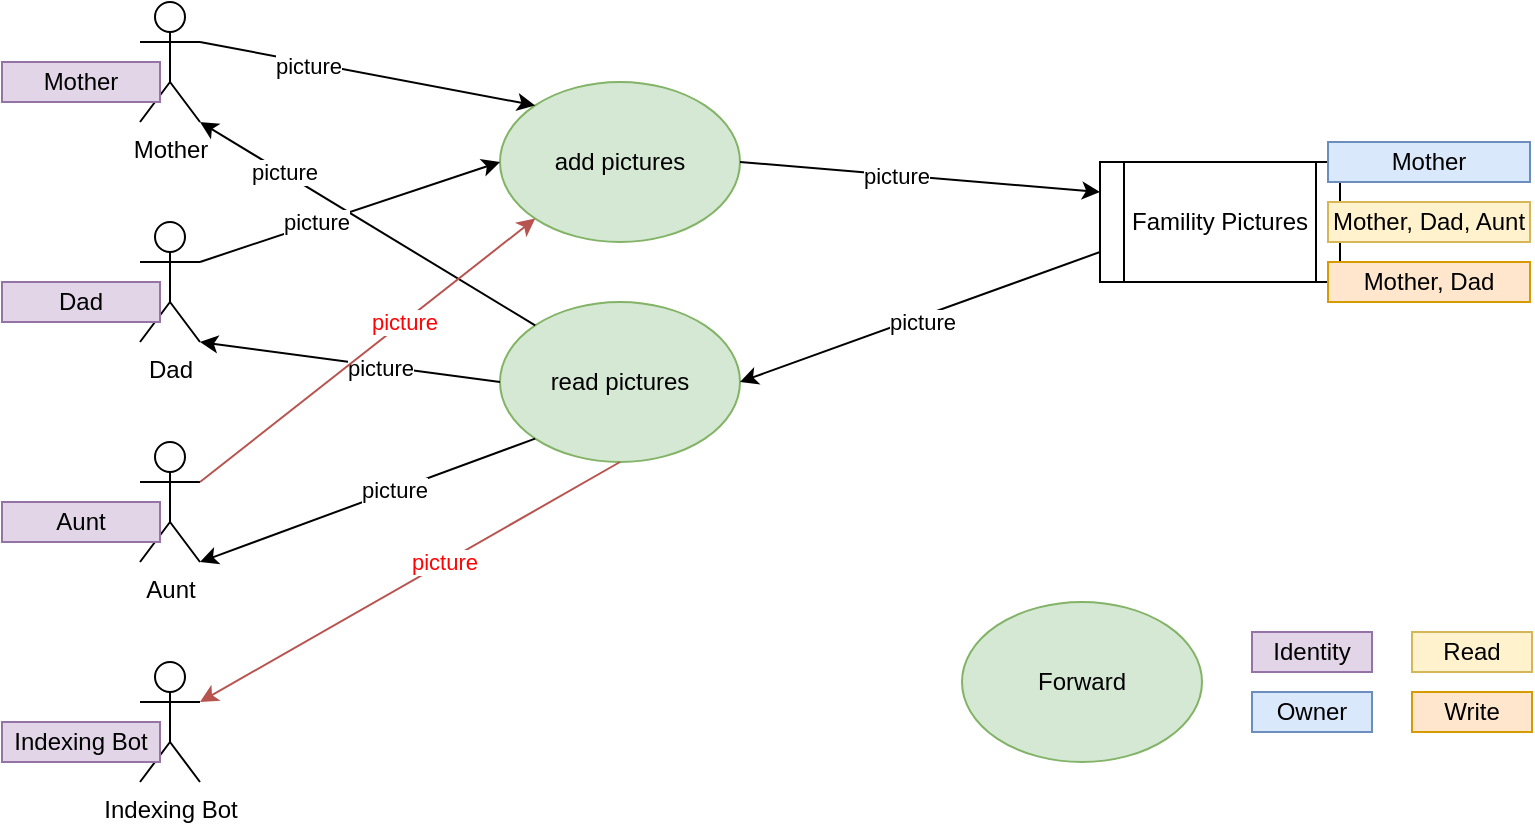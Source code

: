<mxfile version="13.6.4" type="device" pages="2"><diagram id="pj4_Fqkc__XlDkrP-fKf" name="DAC"><mxGraphModel dx="1422" dy="791" grid="1" gridSize="10" guides="1" tooltips="1" connect="1" arrows="1" fold="1" page="1" pageScale="1" pageWidth="827" pageHeight="1169" math="0" shadow="0"><root><mxCell id="0"/><mxCell id="1" parent="0"/><mxCell id="3MBDtAo3IkFIknKEtzEo-1" value="Dad" style="shape=umlActor;verticalLabelPosition=bottom;verticalAlign=top;html=1;outlineConnect=0;" parent="1" vertex="1"><mxGeometry x="89" y="130" width="30" height="60" as="geometry"/></mxCell><mxCell id="3MBDtAo3IkFIknKEtzEo-2" value="Famility Pictures" style="shape=process;whiteSpace=wrap;html=1;backgroundOutline=1;" parent="1" vertex="1"><mxGeometry x="569" y="100" width="120" height="60" as="geometry"/></mxCell><mxCell id="3MBDtAo3IkFIknKEtzEo-3" value="Mother" style="shape=umlActor;verticalLabelPosition=bottom;verticalAlign=top;html=1;outlineConnect=0;" parent="1" vertex="1"><mxGeometry x="89" y="20" width="30" height="60" as="geometry"/></mxCell><mxCell id="3MBDtAo3IkFIknKEtzEo-4" value="add pictures" style="ellipse;whiteSpace=wrap;html=1;fillColor=#d5e8d4;strokeColor=#82b366;" parent="1" vertex="1"><mxGeometry x="269" y="60" width="120" height="80" as="geometry"/></mxCell><mxCell id="3MBDtAo3IkFIknKEtzEo-5" value="read pictures" style="ellipse;whiteSpace=wrap;html=1;fillColor=#d5e8d4;strokeColor=#82b366;" parent="1" vertex="1"><mxGeometry x="269" y="170" width="120" height="80" as="geometry"/></mxCell><mxCell id="3MBDtAo3IkFIknKEtzEo-9" value="Mother" style="rounded=0;whiteSpace=wrap;html=1;align=center;fillColor=#e1d5e7;strokeColor=#9673a6;" parent="1" vertex="1"><mxGeometry x="20" y="50" width="79" height="20" as="geometry"/></mxCell><mxCell id="3MBDtAo3IkFIknKEtzEo-10" value="Dad" style="rounded=0;whiteSpace=wrap;html=1;align=center;fillColor=#e1d5e7;strokeColor=#9673a6;" parent="1" vertex="1"><mxGeometry x="20" y="160" width="79" height="20" as="geometry"/></mxCell><mxCell id="3MBDtAo3IkFIknKEtzEo-11" value="Aunt" style="shape=umlActor;verticalLabelPosition=bottom;verticalAlign=top;html=1;outlineConnect=0;" parent="1" vertex="1"><mxGeometry x="89" y="240" width="30" height="60" as="geometry"/></mxCell><mxCell id="3MBDtAo3IkFIknKEtzEo-12" value="Aunt" style="rounded=0;whiteSpace=wrap;html=1;align=center;fillColor=#e1d5e7;strokeColor=#9673a6;" parent="1" vertex="1"><mxGeometry x="20" y="270" width="79" height="20" as="geometry"/></mxCell><mxCell id="3MBDtAo3IkFIknKEtzEo-13" value="" style="endArrow=classic;html=1;entryX=1;entryY=1;entryDx=0;entryDy=0;entryPerimeter=0;exitX=0;exitY=0;exitDx=0;exitDy=0;" parent="1" source="3MBDtAo3IkFIknKEtzEo-5" target="3MBDtAo3IkFIknKEtzEo-3" edge="1"><mxGeometry width="50" height="50" relative="1" as="geometry"><mxPoint x="209" y="-10" as="sourcePoint"/><mxPoint x="469" y="290" as="targetPoint"/></mxGeometry></mxCell><mxCell id="3MBDtAo3IkFIknKEtzEo-26" value="picture" style="edgeLabel;html=1;align=center;verticalAlign=middle;resizable=0;points=[];" parent="3MBDtAo3IkFIknKEtzEo-13" vertex="1" connectable="0"><mxGeometry x="0.503" y="-1" relative="1" as="geometry"><mxPoint as="offset"/></mxGeometry></mxCell><mxCell id="3MBDtAo3IkFIknKEtzEo-14" value="" style="endArrow=classic;html=1;exitX=0;exitY=0.5;exitDx=0;exitDy=0;entryX=1;entryY=1;entryDx=0;entryDy=0;entryPerimeter=0;" parent="1" source="3MBDtAo3IkFIknKEtzEo-5" target="3MBDtAo3IkFIknKEtzEo-1" edge="1"><mxGeometry width="50" height="50" relative="1" as="geometry"><mxPoint x="119" y="40" as="sourcePoint"/><mxPoint x="189" y="90" as="targetPoint"/></mxGeometry></mxCell><mxCell id="3MBDtAo3IkFIknKEtzEo-24" value="picture" style="edgeLabel;html=1;align=center;verticalAlign=middle;resizable=0;points=[];" parent="3MBDtAo3IkFIknKEtzEo-14" vertex="1" connectable="0"><mxGeometry x="-0.199" y="1" relative="1" as="geometry"><mxPoint as="offset"/></mxGeometry></mxCell><mxCell id="3MBDtAo3IkFIknKEtzEo-15" value="" style="endArrow=classic;html=1;exitX=0;exitY=0.75;exitDx=0;exitDy=0;entryX=1;entryY=0.5;entryDx=0;entryDy=0;" parent="1" source="3MBDtAo3IkFIknKEtzEo-2" target="3MBDtAo3IkFIknKEtzEo-5" edge="1"><mxGeometry width="50" height="50" relative="1" as="geometry"><mxPoint x="296.574" y="108.284" as="sourcePoint"/><mxPoint x="119" y="150" as="targetPoint"/></mxGeometry></mxCell><mxCell id="3MBDtAo3IkFIknKEtzEo-23" value="picture" style="edgeLabel;html=1;align=center;verticalAlign=middle;resizable=0;points=[];" parent="3MBDtAo3IkFIknKEtzEo-15" vertex="1" connectable="0"><mxGeometry x="0.118" y="4" relative="1" as="geometry"><mxPoint x="10.28" y="-5.1" as="offset"/></mxGeometry></mxCell><mxCell id="3MBDtAo3IkFIknKEtzEo-16" value="" style="endArrow=classic;html=1;exitX=1;exitY=0.5;exitDx=0;exitDy=0;entryX=0;entryY=0.25;entryDx=0;entryDy=0;" parent="1" source="3MBDtAo3IkFIknKEtzEo-4" target="3MBDtAo3IkFIknKEtzEo-2" edge="1"><mxGeometry width="50" height="50" relative="1" as="geometry"><mxPoint x="579" y="100" as="sourcePoint"/><mxPoint x="399" y="80" as="targetPoint"/></mxGeometry></mxCell><mxCell id="3MBDtAo3IkFIknKEtzEo-22" value="picture" style="edgeLabel;html=1;align=center;verticalAlign=middle;resizable=0;points=[];" parent="3MBDtAo3IkFIknKEtzEo-16" vertex="1" connectable="0"><mxGeometry x="-0.137" relative="1" as="geometry"><mxPoint as="offset"/></mxGeometry></mxCell><mxCell id="3MBDtAo3IkFIknKEtzEo-17" value="" style="endArrow=classic;html=1;entryX=1;entryY=1;entryDx=0;entryDy=0;exitX=0;exitY=1;exitDx=0;exitDy=0;entryPerimeter=0;" parent="1" source="3MBDtAo3IkFIknKEtzEo-5" target="3MBDtAo3IkFIknKEtzEo-11" edge="1"><mxGeometry width="50" height="50" relative="1" as="geometry"><mxPoint x="419" y="290" as="sourcePoint"/><mxPoint x="579" y="115" as="targetPoint"/></mxGeometry></mxCell><mxCell id="3MBDtAo3IkFIknKEtzEo-25" value="picture" style="edgeLabel;html=1;align=center;verticalAlign=middle;resizable=0;points=[];" parent="3MBDtAo3IkFIknKEtzEo-17" vertex="1" connectable="0"><mxGeometry x="-0.161" y="-1" relative="1" as="geometry"><mxPoint as="offset"/></mxGeometry></mxCell><mxCell id="3MBDtAo3IkFIknKEtzEo-18" value="" style="endArrow=classic;html=1;entryX=0;entryY=0;entryDx=0;entryDy=0;exitX=1;exitY=0.333;exitDx=0;exitDy=0;exitPerimeter=0;" parent="1" source="3MBDtAo3IkFIknKEtzEo-3" target="3MBDtAo3IkFIknKEtzEo-4" edge="1"><mxGeometry width="50" height="50" relative="1" as="geometry"><mxPoint x="239" y="-10" as="sourcePoint"/><mxPoint x="119" y="40" as="targetPoint"/></mxGeometry></mxCell><mxCell id="3MBDtAo3IkFIknKEtzEo-20" value="picture" style="edgeLabel;html=1;align=center;verticalAlign=middle;resizable=0;points=[];" parent="3MBDtAo3IkFIknKEtzEo-18" vertex="1" connectable="0"><mxGeometry x="-0.354" y="-2" relative="1" as="geometry"><mxPoint as="offset"/></mxGeometry></mxCell><mxCell id="3MBDtAo3IkFIknKEtzEo-19" value="" style="endArrow=classic;html=1;exitX=1;exitY=0.333;exitDx=0;exitDy=0;entryX=0;entryY=0.5;entryDx=0;entryDy=0;exitPerimeter=0;" parent="1" source="3MBDtAo3IkFIknKEtzEo-1" target="3MBDtAo3IkFIknKEtzEo-4" edge="1"><mxGeometry width="50" height="50" relative="1" as="geometry"><mxPoint x="279" y="150" as="sourcePoint"/><mxPoint x="119" y="190" as="targetPoint"/></mxGeometry></mxCell><mxCell id="3MBDtAo3IkFIknKEtzEo-21" value="picture" style="edgeLabel;html=1;align=center;verticalAlign=middle;resizable=0;points=[];" parent="3MBDtAo3IkFIknKEtzEo-19" vertex="1" connectable="0"><mxGeometry x="-0.222" y="1" relative="1" as="geometry"><mxPoint as="offset"/></mxGeometry></mxCell><mxCell id="3MBDtAo3IkFIknKEtzEo-28" value="Indexing Bot" style="shape=umlActor;verticalLabelPosition=bottom;verticalAlign=top;html=1;outlineConnect=0;" parent="1" vertex="1"><mxGeometry x="89" y="350" width="30" height="60" as="geometry"/></mxCell><mxCell id="3MBDtAo3IkFIknKEtzEo-29" value="Indexing Bot" style="rounded=0;whiteSpace=wrap;html=1;align=center;fillColor=#e1d5e7;strokeColor=#9673a6;" parent="1" vertex="1"><mxGeometry x="20" y="380" width="79" height="20" as="geometry"/></mxCell><mxCell id="3MBDtAo3IkFIknKEtzEo-30" value="" style="endArrow=classic;html=1;entryX=1;entryY=0.333;entryDx=0;entryDy=0;fillColor=#f8cecc;strokeColor=#b85450;entryPerimeter=0;exitX=0.5;exitY=1;exitDx=0;exitDy=0;" parent="1" source="3MBDtAo3IkFIknKEtzEo-5" target="3MBDtAo3IkFIknKEtzEo-28" edge="1"><mxGeometry width="50" height="50" relative="1" as="geometry"><mxPoint x="320" y="380" as="sourcePoint"/><mxPoint x="119" y="260" as="targetPoint"/></mxGeometry></mxCell><mxCell id="3MBDtAo3IkFIknKEtzEo-31" value="picture" style="edgeLabel;html=1;align=center;verticalAlign=middle;resizable=0;points=[];fontColor=#FF0303;" parent="3MBDtAo3IkFIknKEtzEo-30" vertex="1" connectable="0"><mxGeometry x="-0.161" y="-1" relative="1" as="geometry"><mxPoint as="offset"/></mxGeometry></mxCell><mxCell id="3MBDtAo3IkFIknKEtzEo-32" value="" style="endArrow=classic;html=1;entryX=0;entryY=1;entryDx=0;entryDy=0;fillColor=#f8cecc;strokeColor=#b85450;exitX=1;exitY=0.333;exitDx=0;exitDy=0;exitPerimeter=0;" parent="1" source="3MBDtAo3IkFIknKEtzEo-11" target="3MBDtAo3IkFIknKEtzEo-4" edge="1"><mxGeometry width="50" height="50" relative="1" as="geometry"><mxPoint x="329" y="220" as="sourcePoint"/><mxPoint x="119" y="370" as="targetPoint"/></mxGeometry></mxCell><mxCell id="3MBDtAo3IkFIknKEtzEo-33" value="picture" style="edgeLabel;html=1;align=center;verticalAlign=middle;resizable=0;points=[];fontColor=#FF0303;" parent="3MBDtAo3IkFIknKEtzEo-32" vertex="1" connectable="0"><mxGeometry x="-0.161" y="-1" relative="1" as="geometry"><mxPoint x="30.41" y="-25.79" as="offset"/></mxGeometry></mxCell><mxCell id="1_TC5eB18Y96q8ZEv2Qz-1" value="Forward" style="ellipse;whiteSpace=wrap;html=1;fillColor=#d5e8d4;strokeColor=#82b366;" vertex="1" parent="1"><mxGeometry x="500" y="320" width="120" height="80" as="geometry"/></mxCell><mxCell id="1_TC5eB18Y96q8ZEv2Qz-2" value="Identity" style="rounded=0;whiteSpace=wrap;html=1;align=center;fillColor=#e1d5e7;strokeColor=#9673a6;" vertex="1" parent="1"><mxGeometry x="645" y="335" width="60" height="20" as="geometry"/></mxCell><mxCell id="1_TC5eB18Y96q8ZEv2Qz-3" value="Owner" style="rounded=0;whiteSpace=wrap;html=1;align=center;fillColor=#dae8fc;strokeColor=#6c8ebf;" vertex="1" parent="1"><mxGeometry x="645" y="365" width="60" height="20" as="geometry"/></mxCell><mxCell id="1_TC5eB18Y96q8ZEv2Qz-4" value="Read" style="rounded=0;whiteSpace=wrap;html=1;align=center;fillColor=#fff2cc;strokeColor=#d6b656;" vertex="1" parent="1"><mxGeometry x="725" y="335" width="60" height="20" as="geometry"/></mxCell><mxCell id="1_TC5eB18Y96q8ZEv2Qz-5" value="Write" style="rounded=0;whiteSpace=wrap;html=1;align=center;fillColor=#ffe6cc;strokeColor=#d79b00;" vertex="1" parent="1"><mxGeometry x="725" y="365" width="60" height="20" as="geometry"/></mxCell><mxCell id="1_TC5eB18Y96q8ZEv2Qz-7" value="Mother" style="rounded=0;whiteSpace=wrap;html=1;align=center;fillColor=#dae8fc;strokeColor=#6c8ebf;" vertex="1" parent="1"><mxGeometry x="683" y="90" width="101" height="20" as="geometry"/></mxCell><mxCell id="1_TC5eB18Y96q8ZEv2Qz-8" value="Mother, Dad, Aunt" style="rounded=0;whiteSpace=wrap;html=1;align=center;fillColor=#fff2cc;strokeColor=#d6b656;" vertex="1" parent="1"><mxGeometry x="683" y="120" width="101" height="20" as="geometry"/></mxCell><mxCell id="1_TC5eB18Y96q8ZEv2Qz-9" value="Mother, Dad" style="rounded=0;whiteSpace=wrap;html=1;align=center;fillColor=#ffe6cc;strokeColor=#d79b00;" vertex="1" parent="1"><mxGeometry x="683" y="150" width="101" height="20" as="geometry"/></mxCell></root></mxGraphModel></diagram><diagram name="DAC only read violation" id="tXEsRhcH7TVwinDhDCXN"><mxGraphModel dx="1422" dy="791" grid="1" gridSize="10" guides="1" tooltips="1" connect="1" arrows="1" fold="1" page="1" pageScale="1" pageWidth="827" pageHeight="1169" math="0" shadow="0"><root><mxCell id="jIyytIHVEybXS7gx1iJM-0"/><mxCell id="jIyytIHVEybXS7gx1iJM-1" parent="jIyytIHVEybXS7gx1iJM-0"/><mxCell id="jIyytIHVEybXS7gx1iJM-2" value="Dad" style="shape=umlActor;verticalLabelPosition=bottom;verticalAlign=top;html=1;outlineConnect=0;" vertex="1" parent="jIyytIHVEybXS7gx1iJM-1"><mxGeometry x="89" y="130" width="30" height="60" as="geometry"/></mxCell><mxCell id="jIyytIHVEybXS7gx1iJM-3" value="Famility Pictures" style="shape=process;whiteSpace=wrap;html=1;backgroundOutline=1;" vertex="1" parent="jIyytIHVEybXS7gx1iJM-1"><mxGeometry x="569" y="100" width="120" height="60" as="geometry"/></mxCell><mxCell id="jIyytIHVEybXS7gx1iJM-4" value="Mother" style="shape=umlActor;verticalLabelPosition=bottom;verticalAlign=top;html=1;outlineConnect=0;" vertex="1" parent="jIyytIHVEybXS7gx1iJM-1"><mxGeometry x="89" y="20" width="30" height="60" as="geometry"/></mxCell><mxCell id="jIyytIHVEybXS7gx1iJM-5" value="add pictures" style="ellipse;whiteSpace=wrap;html=1;fillColor=#d5e8d4;strokeColor=#82b366;" vertex="1" parent="jIyytIHVEybXS7gx1iJM-1"><mxGeometry x="269" y="60" width="120" height="80" as="geometry"/></mxCell><mxCell id="jIyytIHVEybXS7gx1iJM-6" value="read pictures" style="ellipse;whiteSpace=wrap;html=1;fillColor=#d5e8d4;strokeColor=#82b366;" vertex="1" parent="jIyytIHVEybXS7gx1iJM-1"><mxGeometry x="269" y="170" width="120" height="80" as="geometry"/></mxCell><mxCell id="jIyytIHVEybXS7gx1iJM-7" value="Mother" style="rounded=0;whiteSpace=wrap;html=1;align=center;fillColor=#e1d5e7;strokeColor=#9673a6;" vertex="1" parent="jIyytIHVEybXS7gx1iJM-1"><mxGeometry x="20" y="50" width="79" height="20" as="geometry"/></mxCell><mxCell id="jIyytIHVEybXS7gx1iJM-8" value="Dad" style="rounded=0;whiteSpace=wrap;html=1;align=center;fillColor=#e1d5e7;strokeColor=#9673a6;" vertex="1" parent="jIyytIHVEybXS7gx1iJM-1"><mxGeometry x="20" y="160" width="79" height="20" as="geometry"/></mxCell><mxCell id="jIyytIHVEybXS7gx1iJM-9" value="Aunt" style="shape=umlActor;verticalLabelPosition=bottom;verticalAlign=top;html=1;outlineConnect=0;" vertex="1" parent="jIyytIHVEybXS7gx1iJM-1"><mxGeometry x="89" y="240" width="30" height="60" as="geometry"/></mxCell><mxCell id="jIyytIHVEybXS7gx1iJM-10" value="Aunt" style="rounded=0;whiteSpace=wrap;html=1;align=center;fillColor=#e1d5e7;strokeColor=#9673a6;" vertex="1" parent="jIyytIHVEybXS7gx1iJM-1"><mxGeometry x="20" y="270" width="79" height="20" as="geometry"/></mxCell><mxCell id="jIyytIHVEybXS7gx1iJM-11" value="" style="endArrow=classic;html=1;entryX=1;entryY=1;entryDx=0;entryDy=0;entryPerimeter=0;exitX=0;exitY=0;exitDx=0;exitDy=0;" edge="1" parent="jIyytIHVEybXS7gx1iJM-1" source="jIyytIHVEybXS7gx1iJM-6" target="jIyytIHVEybXS7gx1iJM-4"><mxGeometry width="50" height="50" relative="1" as="geometry"><mxPoint x="209" y="-10" as="sourcePoint"/><mxPoint x="469" y="290" as="targetPoint"/></mxGeometry></mxCell><mxCell id="jIyytIHVEybXS7gx1iJM-12" value="picture" style="edgeLabel;html=1;align=center;verticalAlign=middle;resizable=0;points=[];" vertex="1" connectable="0" parent="jIyytIHVEybXS7gx1iJM-11"><mxGeometry x="0.503" y="-1" relative="1" as="geometry"><mxPoint as="offset"/></mxGeometry></mxCell><mxCell id="jIyytIHVEybXS7gx1iJM-13" value="" style="endArrow=classic;html=1;exitX=0;exitY=0.5;exitDx=0;exitDy=0;entryX=1;entryY=1;entryDx=0;entryDy=0;entryPerimeter=0;" edge="1" parent="jIyytIHVEybXS7gx1iJM-1" source="jIyytIHVEybXS7gx1iJM-6" target="jIyytIHVEybXS7gx1iJM-2"><mxGeometry width="50" height="50" relative="1" as="geometry"><mxPoint x="119" y="40" as="sourcePoint"/><mxPoint x="189" y="90" as="targetPoint"/></mxGeometry></mxCell><mxCell id="jIyytIHVEybXS7gx1iJM-14" value="picture" style="edgeLabel;html=1;align=center;verticalAlign=middle;resizable=0;points=[];" vertex="1" connectable="0" parent="jIyytIHVEybXS7gx1iJM-13"><mxGeometry x="-0.199" y="1" relative="1" as="geometry"><mxPoint as="offset"/></mxGeometry></mxCell><mxCell id="jIyytIHVEybXS7gx1iJM-15" value="" style="endArrow=classic;html=1;exitX=0;exitY=0.75;exitDx=0;exitDy=0;entryX=1;entryY=0.5;entryDx=0;entryDy=0;" edge="1" parent="jIyytIHVEybXS7gx1iJM-1" source="jIyytIHVEybXS7gx1iJM-3" target="jIyytIHVEybXS7gx1iJM-6"><mxGeometry width="50" height="50" relative="1" as="geometry"><mxPoint x="296.574" y="108.284" as="sourcePoint"/><mxPoint x="119" y="150" as="targetPoint"/></mxGeometry></mxCell><mxCell id="jIyytIHVEybXS7gx1iJM-16" value="picture" style="edgeLabel;html=1;align=center;verticalAlign=middle;resizable=0;points=[];" vertex="1" connectable="0" parent="jIyytIHVEybXS7gx1iJM-15"><mxGeometry x="0.118" y="4" relative="1" as="geometry"><mxPoint x="10.28" y="-5.1" as="offset"/></mxGeometry></mxCell><mxCell id="jIyytIHVEybXS7gx1iJM-17" value="" style="endArrow=classic;html=1;exitX=1;exitY=0.5;exitDx=0;exitDy=0;entryX=0;entryY=0.25;entryDx=0;entryDy=0;" edge="1" parent="jIyytIHVEybXS7gx1iJM-1" source="jIyytIHVEybXS7gx1iJM-5" target="jIyytIHVEybXS7gx1iJM-3"><mxGeometry width="50" height="50" relative="1" as="geometry"><mxPoint x="579" y="100" as="sourcePoint"/><mxPoint x="399" y="80" as="targetPoint"/></mxGeometry></mxCell><mxCell id="jIyytIHVEybXS7gx1iJM-18" value="picture" style="edgeLabel;html=1;align=center;verticalAlign=middle;resizable=0;points=[];" vertex="1" connectable="0" parent="jIyytIHVEybXS7gx1iJM-17"><mxGeometry x="-0.137" relative="1" as="geometry"><mxPoint as="offset"/></mxGeometry></mxCell><mxCell id="jIyytIHVEybXS7gx1iJM-19" value="" style="endArrow=classic;html=1;entryX=1;entryY=1;entryDx=0;entryDy=0;exitX=0;exitY=1;exitDx=0;exitDy=0;entryPerimeter=0;" edge="1" parent="jIyytIHVEybXS7gx1iJM-1" source="jIyytIHVEybXS7gx1iJM-6" target="jIyytIHVEybXS7gx1iJM-9"><mxGeometry width="50" height="50" relative="1" as="geometry"><mxPoint x="419" y="290" as="sourcePoint"/><mxPoint x="579" y="115" as="targetPoint"/></mxGeometry></mxCell><mxCell id="jIyytIHVEybXS7gx1iJM-20" value="picture" style="edgeLabel;html=1;align=center;verticalAlign=middle;resizable=0;points=[];" vertex="1" connectable="0" parent="jIyytIHVEybXS7gx1iJM-19"><mxGeometry x="-0.161" y="-1" relative="1" as="geometry"><mxPoint as="offset"/></mxGeometry></mxCell><mxCell id="jIyytIHVEybXS7gx1iJM-21" value="" style="endArrow=classic;html=1;entryX=0;entryY=0;entryDx=0;entryDy=0;exitX=1;exitY=0.333;exitDx=0;exitDy=0;exitPerimeter=0;" edge="1" parent="jIyytIHVEybXS7gx1iJM-1" source="jIyytIHVEybXS7gx1iJM-4" target="jIyytIHVEybXS7gx1iJM-5"><mxGeometry width="50" height="50" relative="1" as="geometry"><mxPoint x="239" y="-10" as="sourcePoint"/><mxPoint x="119" y="40" as="targetPoint"/></mxGeometry></mxCell><mxCell id="jIyytIHVEybXS7gx1iJM-22" value="picture" style="edgeLabel;html=1;align=center;verticalAlign=middle;resizable=0;points=[];" vertex="1" connectable="0" parent="jIyytIHVEybXS7gx1iJM-21"><mxGeometry x="-0.354" y="-2" relative="1" as="geometry"><mxPoint as="offset"/></mxGeometry></mxCell><mxCell id="jIyytIHVEybXS7gx1iJM-23" value="" style="endArrow=classic;html=1;exitX=1;exitY=0.333;exitDx=0;exitDy=0;entryX=0;entryY=0.5;entryDx=0;entryDy=0;exitPerimeter=0;" edge="1" parent="jIyytIHVEybXS7gx1iJM-1" source="jIyytIHVEybXS7gx1iJM-2" target="jIyytIHVEybXS7gx1iJM-5"><mxGeometry width="50" height="50" relative="1" as="geometry"><mxPoint x="279" y="150" as="sourcePoint"/><mxPoint x="119" y="190" as="targetPoint"/></mxGeometry></mxCell><mxCell id="jIyytIHVEybXS7gx1iJM-24" value="picture" style="edgeLabel;html=1;align=center;verticalAlign=middle;resizable=0;points=[];" vertex="1" connectable="0" parent="jIyytIHVEybXS7gx1iJM-23"><mxGeometry x="-0.222" y="1" relative="1" as="geometry"><mxPoint as="offset"/></mxGeometry></mxCell><mxCell id="jIyytIHVEybXS7gx1iJM-25" value="Indexing Bot" style="shape=umlActor;verticalLabelPosition=bottom;verticalAlign=top;html=1;outlineConnect=0;" vertex="1" parent="jIyytIHVEybXS7gx1iJM-1"><mxGeometry x="89" y="350" width="30" height="60" as="geometry"/></mxCell><mxCell id="jIyytIHVEybXS7gx1iJM-26" value="Indexing Bot" style="rounded=0;whiteSpace=wrap;html=1;align=center;fillColor=#e1d5e7;strokeColor=#9673a6;" vertex="1" parent="jIyytIHVEybXS7gx1iJM-1"><mxGeometry x="20" y="380" width="79" height="20" as="geometry"/></mxCell><mxCell id="jIyytIHVEybXS7gx1iJM-27" value="" style="endArrow=classic;html=1;entryX=1;entryY=0.333;entryDx=0;entryDy=0;fillColor=#f8cecc;strokeColor=#b85450;entryPerimeter=0;exitX=0.5;exitY=1;exitDx=0;exitDy=0;" edge="1" parent="jIyytIHVEybXS7gx1iJM-1" source="jIyytIHVEybXS7gx1iJM-6" target="jIyytIHVEybXS7gx1iJM-25"><mxGeometry width="50" height="50" relative="1" as="geometry"><mxPoint x="320" y="380" as="sourcePoint"/><mxPoint x="119" y="260" as="targetPoint"/></mxGeometry></mxCell><mxCell id="jIyytIHVEybXS7gx1iJM-28" value="picture" style="edgeLabel;html=1;align=center;verticalAlign=middle;resizable=0;points=[];fontColor=#FF0303;" vertex="1" connectable="0" parent="jIyytIHVEybXS7gx1iJM-27"><mxGeometry x="-0.161" y="-1" relative="1" as="geometry"><mxPoint as="offset"/></mxGeometry></mxCell><mxCell id="jIyytIHVEybXS7gx1iJM-31" value="Forward" style="ellipse;whiteSpace=wrap;html=1;fillColor=#d5e8d4;strokeColor=#82b366;" vertex="1" parent="jIyytIHVEybXS7gx1iJM-1"><mxGeometry x="500" y="320" width="120" height="80" as="geometry"/></mxCell><mxCell id="jIyytIHVEybXS7gx1iJM-32" value="Identity" style="rounded=0;whiteSpace=wrap;html=1;align=center;fillColor=#e1d5e7;strokeColor=#9673a6;" vertex="1" parent="jIyytIHVEybXS7gx1iJM-1"><mxGeometry x="645" y="335" width="60" height="20" as="geometry"/></mxCell><mxCell id="jIyytIHVEybXS7gx1iJM-33" value="Owner" style="rounded=0;whiteSpace=wrap;html=1;align=center;fillColor=#dae8fc;strokeColor=#6c8ebf;" vertex="1" parent="jIyytIHVEybXS7gx1iJM-1"><mxGeometry x="645" y="365" width="60" height="20" as="geometry"/></mxCell><mxCell id="jIyytIHVEybXS7gx1iJM-34" value="Read" style="rounded=0;whiteSpace=wrap;html=1;align=center;fillColor=#fff2cc;strokeColor=#d6b656;" vertex="1" parent="jIyytIHVEybXS7gx1iJM-1"><mxGeometry x="725" y="335" width="60" height="20" as="geometry"/></mxCell><mxCell id="jIyytIHVEybXS7gx1iJM-36" value="Mother" style="rounded=0;whiteSpace=wrap;html=1;align=center;fillColor=#dae8fc;strokeColor=#6c8ebf;" vertex="1" parent="jIyytIHVEybXS7gx1iJM-1"><mxGeometry x="683" y="90" width="101" height="20" as="geometry"/></mxCell><mxCell id="jIyytIHVEybXS7gx1iJM-37" value="Mother, Dad, Aunt" style="rounded=0;whiteSpace=wrap;html=1;align=center;fillColor=#fff2cc;strokeColor=#d6b656;" vertex="1" parent="jIyytIHVEybXS7gx1iJM-1"><mxGeometry x="683" y="120" width="101" height="20" as="geometry"/></mxCell></root></mxGraphModel></diagram></mxfile>